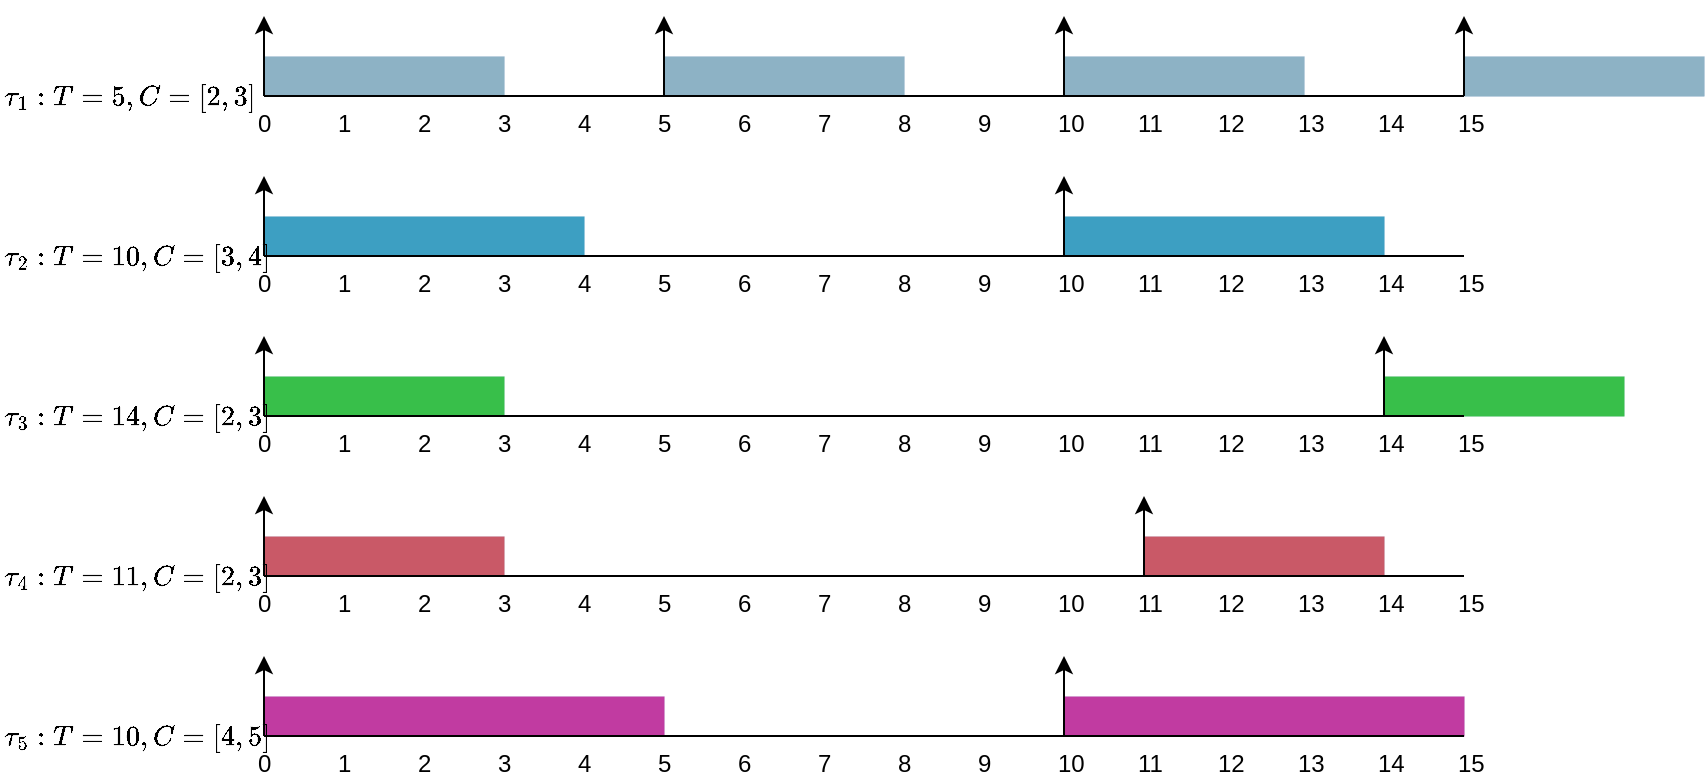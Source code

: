 <mxfile version="21.6.5" type="device">
  <diagram name="Page-1" id="137959604611520">
    <mxGraphModel dx="2037" dy="830" grid="1" gridSize="10" guides="1" toolTips="1" connect="1" arrows="1" fold="1" page="1" pageScale="1" pageWidth="850" pageHeight="1100" math="0" shadow="0">
      <root>
        <mxCell id="0" />
        <mxCell id="1" parent="0" />
        <mxCell id="137959604610656" value="" style="whiteSpace=wrap;rounded=0;fillColor=#8db2c5;strokeColor=#6c8ebf;dashed=0;inherit=default;html=1;strokeWidth=0;" vertex="1" parent="1">
  <mxGeometry x="0" y="20" width="120" height="20" as="geometry" />
</mxCell>
        <mxCell id="137959607595616" value="" style="whiteSpace=wrap;rounded=0;fillColor=none;strokeColor=none;dashed=0;inherit=default;html=1;strokeWidth=0;" vertex="1" parent="1">
  <mxGeometry x="0" y="0" width="0" height="0" as="geometry" />
</mxCell>
        <mxCell id="137959604611664" value="" style="whiteSpace=wrap;rounded=0;fillColor=none;strokeColor=none;dashed=0;inherit=default;html=1;strokeWidth=0;" vertex="1" parent="1">
  <mxGeometry x="0" y="40" width="0" height="0" as="geometry" />
</mxCell>
        <mxCell id="137959605761232" style="edgeStyle=orthogonalEdgeStyle;orthogonalLoop=1;rounded=0;jettySize=auto;" edge="1" parent="1" source="137959604611664" target="137959607595616">
  <mxGeometry relative="1" as="geometry" />
</mxCell>
        <mxCell id="137959605647408" value="" style="whiteSpace=wrap;rounded=0;fillColor=#8db2c5;strokeColor=#6c8ebf;dashed=0;inherit=default;html=1;strokeWidth=0;" vertex="1" parent="1">
  <mxGeometry x="200" y="20" width="120" height="20" as="geometry" />
</mxCell>
        <mxCell id="137959604612480" value="" style="whiteSpace=wrap;rounded=0;fillColor=none;strokeColor=none;dashed=0;inherit=default;html=1;strokeWidth=0;" vertex="1" parent="1">
  <mxGeometry x="200" y="0" width="0" height="0" as="geometry" />
</mxCell>
        <mxCell id="137959604612816" value="" style="whiteSpace=wrap;rounded=0;fillColor=none;strokeColor=none;dashed=0;inherit=default;html=1;strokeWidth=0;" vertex="1" parent="1">
  <mxGeometry x="200" y="40" width="0" height="0" as="geometry" />
</mxCell>
        <mxCell id="137959604612960" style="edgeStyle=orthogonalEdgeStyle;orthogonalLoop=1;rounded=0;jettySize=auto;" edge="1" parent="1" source="137959604612816" target="137959604612480">
  <mxGeometry relative="1" as="geometry" />
</mxCell>
        <mxCell id="137959604613008" value="" style="whiteSpace=wrap;rounded=0;fillColor=#8db2c5;strokeColor=#6c8ebf;dashed=0;inherit=default;html=1;strokeWidth=0;" vertex="1" parent="1">
  <mxGeometry x="400" y="20" width="120" height="20" as="geometry" />
</mxCell>
        <mxCell id="137959604613776" value="" style="whiteSpace=wrap;rounded=0;fillColor=none;strokeColor=none;dashed=0;inherit=default;html=1;strokeWidth=0;" vertex="1" parent="1">
  <mxGeometry x="400" y="0" width="0" height="0" as="geometry" />
</mxCell>
        <mxCell id="137959604614112" value="" style="whiteSpace=wrap;rounded=0;fillColor=none;strokeColor=none;dashed=0;inherit=default;html=1;strokeWidth=0;" vertex="1" parent="1">
  <mxGeometry x="400" y="40" width="0" height="0" as="geometry" />
</mxCell>
        <mxCell id="137959604614256" style="edgeStyle=orthogonalEdgeStyle;orthogonalLoop=1;rounded=0;jettySize=auto;" edge="1" parent="1" source="137959604614112" target="137959604613776">
  <mxGeometry relative="1" as="geometry" />
</mxCell>
        <mxCell id="137959604614304" value="" style="whiteSpace=wrap;rounded=0;fillColor=#8db2c5;strokeColor=#6c8ebf;dashed=0;inherit=default;html=1;strokeWidth=0;" vertex="1" parent="1">
  <mxGeometry x="600" y="20" width="120" height="20" as="geometry" />
</mxCell>
        <mxCell id="137959604615072" value="" style="whiteSpace=wrap;rounded=0;fillColor=none;strokeColor=none;dashed=0;inherit=default;html=1;strokeWidth=0;" vertex="1" parent="1">
  <mxGeometry x="600" y="0" width="0" height="0" as="geometry" />
</mxCell>
        <mxCell id="137959604615408" value="" style="whiteSpace=wrap;rounded=0;fillColor=none;strokeColor=none;dashed=0;inherit=default;html=1;strokeWidth=0;" vertex="1" parent="1">
  <mxGeometry x="600" y="40" width="0" height="0" as="geometry" />
</mxCell>
        <mxCell id="137959604615552" style="edgeStyle=orthogonalEdgeStyle;orthogonalLoop=1;rounded=0;jettySize=auto;" edge="1" parent="1" source="137959604615408" target="137959604615072">
  <mxGeometry relative="1" as="geometry" />
</mxCell>
        <mxCell id="137959604611040" value="" style="whiteSpace=wrap;rounded=0;fillColor=none;strokeColor=none;dashed=0;inherit=default;html=1;strokeWidth=0;" vertex="1" parent="1">
  <mxGeometry x="0" y="40" width="0" height="0" as="geometry" />
</mxCell>
        <mxCell id="137959604616272" value="" style="whiteSpace=wrap;rounded=0;fillColor=none;strokeColor=none;dashed=0;inherit=default;html=1;strokeWidth=0;" vertex="1" parent="1">
  <mxGeometry x="600" y="40" width="0" height="0" as="geometry" />
</mxCell>
        <mxCell id="137959604616416" style="edgeStyle=orthogonalEdgeStyle;orthogonalLoop=1;rounded=0;jettySize=auto;endArrow=none;" edge="1" parent="1" source="137959604616272" target="137959604611040">
  <mxGeometry relative="1" as="geometry" />
</mxCell>
        <mxCell id="137959604748368" value="0" style="text;whiteSpace=wrap;rounded=0;dashed=0;inherit=default;" vertex="1" parent="1">
  <mxGeometry x="-5" y="40" width="0" height="0" as="geometry" />
</mxCell>
        <mxCell id="137959604748560" value="1" style="text;whiteSpace=wrap;rounded=0;dashed=0;inherit=default;" vertex="1" parent="1">
  <mxGeometry x="35" y="40" width="0" height="0" as="geometry" />
</mxCell>
        <mxCell id="137959604748752" value="2" style="text;whiteSpace=wrap;rounded=0;dashed=0;inherit=default;" vertex="1" parent="1">
  <mxGeometry x="75" y="40" width="0" height="0" as="geometry" />
</mxCell>
        <mxCell id="137959604748944" value="3" style="text;whiteSpace=wrap;rounded=0;dashed=0;inherit=default;" vertex="1" parent="1">
  <mxGeometry x="115" y="40" width="0" height="0" as="geometry" />
</mxCell>
        <mxCell id="137959604749136" value="4" style="text;whiteSpace=wrap;rounded=0;dashed=0;inherit=default;" vertex="1" parent="1">
  <mxGeometry x="155" y="40" width="0" height="0" as="geometry" />
</mxCell>
        <mxCell id="137959604749328" value="5" style="text;whiteSpace=wrap;rounded=0;dashed=0;inherit=default;" vertex="1" parent="1">
  <mxGeometry x="195" y="40" width="0" height="0" as="geometry" />
</mxCell>
        <mxCell id="137959604749520" value="6" style="text;whiteSpace=wrap;rounded=0;dashed=0;inherit=default;" vertex="1" parent="1">
  <mxGeometry x="235" y="40" width="0" height="0" as="geometry" />
</mxCell>
        <mxCell id="137959604749712" value="7" style="text;whiteSpace=wrap;rounded=0;dashed=0;inherit=default;" vertex="1" parent="1">
  <mxGeometry x="275" y="40" width="0" height="0" as="geometry" />
</mxCell>
        <mxCell id="137959604749904" value="8" style="text;whiteSpace=wrap;rounded=0;dashed=0;inherit=default;" vertex="1" parent="1">
  <mxGeometry x="315" y="40" width="0" height="0" as="geometry" />
</mxCell>
        <mxCell id="137959604750096" value="9" style="text;whiteSpace=wrap;rounded=0;dashed=0;inherit=default;" vertex="1" parent="1">
  <mxGeometry x="355" y="40" width="0" height="0" as="geometry" />
</mxCell>
        <mxCell id="137959604750288" value="10" style="text;whiteSpace=wrap;rounded=0;dashed=0;inherit=default;" vertex="1" parent="1">
  <mxGeometry x="395" y="40" width="0" height="0" as="geometry" />
</mxCell>
        <mxCell id="137959604750480" value="11" style="text;whiteSpace=wrap;rounded=0;dashed=0;inherit=default;" vertex="1" parent="1">
  <mxGeometry x="435" y="40" width="0" height="0" as="geometry" />
</mxCell>
        <mxCell id="137959604750672" value="12" style="text;whiteSpace=wrap;rounded=0;dashed=0;inherit=default;" vertex="1" parent="1">
  <mxGeometry x="475" y="40" width="0" height="0" as="geometry" />
</mxCell>
        <mxCell id="137959604750864" value="13" style="text;whiteSpace=wrap;rounded=0;dashed=0;inherit=default;" vertex="1" parent="1">
  <mxGeometry x="515" y="40" width="0" height="0" as="geometry" />
</mxCell>
        <mxCell id="137959604751056" value="14" style="text;whiteSpace=wrap;rounded=0;dashed=0;inherit=default;" vertex="1" parent="1">
  <mxGeometry x="555" y="40" width="0" height="0" as="geometry" />
</mxCell>
        <mxCell id="137959604751248" value="15" style="text;whiteSpace=wrap;rounded=0;dashed=0;inherit=default;" vertex="1" parent="1">
  <mxGeometry x="595" y="40" width="0" height="0" as="geometry" />
</mxCell>
        <mxCell id="137959604751392" value="$$\tau_1: T=5, C=[2,3]$$" style="text;whiteSpace=wrap;rounded=0;dashed=0;inherit=default;" vertex="1" parent="1">
  <mxGeometry x="-132.0" y="15" width="120" height="40" as="geometry" />
</mxCell>
        <mxCell id="137959604751536" value="" style="whiteSpace=wrap;rounded=0;fillColor=#3d9fc2;strokeColor=#6c8ebf;dashed=0;inherit=default;html=1;strokeWidth=0;" vertex="1" parent="1">
  <mxGeometry x="0" y="100" width="160" height="20" as="geometry" />
</mxCell>
        <mxCell id="137959605876880" value="" style="whiteSpace=wrap;rounded=0;fillColor=none;strokeColor=none;dashed=0;inherit=default;html=1;strokeWidth=0;" vertex="1" parent="1">
  <mxGeometry x="0" y="80" width="0" height="0" as="geometry" />
</mxCell>
        <mxCell id="137959604752016" value="" style="whiteSpace=wrap;rounded=0;fillColor=none;strokeColor=none;dashed=0;inherit=default;html=1;strokeWidth=0;" vertex="1" parent="1">
  <mxGeometry x="0" y="120" width="0" height="0" as="geometry" />
</mxCell>
        <mxCell id="137959604752160" style="edgeStyle=orthogonalEdgeStyle;orthogonalLoop=1;rounded=0;jettySize=auto;" edge="1" parent="1" source="137959604752016" target="137959605876880">
  <mxGeometry relative="1" as="geometry" />
</mxCell>
        <mxCell id="137959604752208" value="" style="whiteSpace=wrap;rounded=0;fillColor=#3d9fc2;strokeColor=#6c8ebf;dashed=0;inherit=default;html=1;strokeWidth=0;" vertex="1" parent="1">
  <mxGeometry x="400" y="100" width="160" height="20" as="geometry" />
</mxCell>
        <mxCell id="137959604752976" value="" style="whiteSpace=wrap;rounded=0;fillColor=none;strokeColor=none;dashed=0;inherit=default;html=1;strokeWidth=0;" vertex="1" parent="1">
  <mxGeometry x="400" y="80" width="0" height="0" as="geometry" />
</mxCell>
        <mxCell id="137959604753312" value="" style="whiteSpace=wrap;rounded=0;fillColor=none;strokeColor=none;dashed=0;inherit=default;html=1;strokeWidth=0;" vertex="1" parent="1">
  <mxGeometry x="400" y="120" width="0" height="0" as="geometry" />
</mxCell>
        <mxCell id="137959604753456" style="edgeStyle=orthogonalEdgeStyle;orthogonalLoop=1;rounded=0;jettySize=auto;" edge="1" parent="1" source="137959604753312" target="137959604752976">
  <mxGeometry relative="1" as="geometry" />
</mxCell>
        <mxCell id="137959604751584" value="" style="whiteSpace=wrap;rounded=0;fillColor=none;strokeColor=none;dashed=0;inherit=default;html=1;strokeWidth=0;" vertex="1" parent="1">
  <mxGeometry x="0" y="120" width="0" height="0" as="geometry" />
</mxCell>
        <mxCell id="137959604754176" value="" style="whiteSpace=wrap;rounded=0;fillColor=none;strokeColor=none;dashed=0;inherit=default;html=1;strokeWidth=0;" vertex="1" parent="1">
  <mxGeometry x="600" y="120" width="0" height="0" as="geometry" />
</mxCell>
        <mxCell id="137959604754320" style="edgeStyle=orthogonalEdgeStyle;orthogonalLoop=1;rounded=0;jettySize=auto;endArrow=none;" edge="1" parent="1" source="137959604754176" target="137959604751584">
  <mxGeometry relative="1" as="geometry" />
</mxCell>
        <mxCell id="137959604755184" value="0" style="text;whiteSpace=wrap;rounded=0;dashed=0;inherit=default;" vertex="1" parent="1">
  <mxGeometry x="-5" y="120" width="0" height="0" as="geometry" />
</mxCell>
        <mxCell id="137959604755376" value="1" style="text;whiteSpace=wrap;rounded=0;dashed=0;inherit=default;" vertex="1" parent="1">
  <mxGeometry x="35" y="120" width="0" height="0" as="geometry" />
</mxCell>
        <mxCell id="137959604755568" value="2" style="text;whiteSpace=wrap;rounded=0;dashed=0;inherit=default;" vertex="1" parent="1">
  <mxGeometry x="75" y="120" width="0" height="0" as="geometry" />
</mxCell>
        <mxCell id="137959604755760" value="3" style="text;whiteSpace=wrap;rounded=0;dashed=0;inherit=default;" vertex="1" parent="1">
  <mxGeometry x="115" y="120" width="0" height="0" as="geometry" />
</mxCell>
        <mxCell id="137959604755952" value="4" style="text;whiteSpace=wrap;rounded=0;dashed=0;inherit=default;" vertex="1" parent="1">
  <mxGeometry x="155" y="120" width="0" height="0" as="geometry" />
</mxCell>
        <mxCell id="137959604756144" value="5" style="text;whiteSpace=wrap;rounded=0;dashed=0;inherit=default;" vertex="1" parent="1">
  <mxGeometry x="195" y="120" width="0" height="0" as="geometry" />
</mxCell>
        <mxCell id="137959604756336" value="6" style="text;whiteSpace=wrap;rounded=0;dashed=0;inherit=default;" vertex="1" parent="1">
  <mxGeometry x="235" y="120" width="0" height="0" as="geometry" />
</mxCell>
        <mxCell id="137959604756528" value="7" style="text;whiteSpace=wrap;rounded=0;dashed=0;inherit=default;" vertex="1" parent="1">
  <mxGeometry x="275" y="120" width="0" height="0" as="geometry" />
</mxCell>
        <mxCell id="137959604756720" value="8" style="text;whiteSpace=wrap;rounded=0;dashed=0;inherit=default;" vertex="1" parent="1">
  <mxGeometry x="315" y="120" width="0" height="0" as="geometry" />
</mxCell>
        <mxCell id="137959604756912" value="9" style="text;whiteSpace=wrap;rounded=0;dashed=0;inherit=default;" vertex="1" parent="1">
  <mxGeometry x="355" y="120" width="0" height="0" as="geometry" />
</mxCell>
        <mxCell id="137959604757104" value="10" style="text;whiteSpace=wrap;rounded=0;dashed=0;inherit=default;" vertex="1" parent="1">
  <mxGeometry x="395" y="120" width="0" height="0" as="geometry" />
</mxCell>
        <mxCell id="137959606501104" value="11" style="text;whiteSpace=wrap;rounded=0;dashed=0;inherit=default;" vertex="1" parent="1">
  <mxGeometry x="435" y="120" width="0" height="0" as="geometry" />
</mxCell>
        <mxCell id="137959606404400" value="12" style="text;whiteSpace=wrap;rounded=0;dashed=0;inherit=default;" vertex="1" parent="1">
  <mxGeometry x="475" y="120" width="0" height="0" as="geometry" />
</mxCell>
        <mxCell id="137959604757296" value="13" style="text;whiteSpace=wrap;rounded=0;dashed=0;inherit=default;" vertex="1" parent="1">
  <mxGeometry x="515" y="120" width="0" height="0" as="geometry" />
</mxCell>
        <mxCell id="137959604757488" value="14" style="text;whiteSpace=wrap;rounded=0;dashed=0;inherit=default;" vertex="1" parent="1">
  <mxGeometry x="555" y="120" width="0" height="0" as="geometry" />
</mxCell>
        <mxCell id="137959604757680" value="15" style="text;whiteSpace=wrap;rounded=0;dashed=0;inherit=default;" vertex="1" parent="1">
  <mxGeometry x="595" y="120" width="0" height="0" as="geometry" />
</mxCell>
        <mxCell id="137959604757824" value="$$\tau_2: T=10, C=[3,4]$$" style="text;whiteSpace=wrap;rounded=0;dashed=0;inherit=default;" vertex="1" parent="1">
  <mxGeometry x="-132.0" y="95" width="120" height="40" as="geometry" />
</mxCell>
        <mxCell id="137959604754368" value="" style="whiteSpace=wrap;rounded=0;fillColor=#38bf4a;strokeColor=#6c8ebf;dashed=0;inherit=default;html=1;strokeWidth=0;" vertex="1" parent="1">
  <mxGeometry x="0" y="180" width="120" height="20" as="geometry" />
</mxCell>
        <mxCell id="137959604758160" value="" style="whiteSpace=wrap;rounded=0;fillColor=none;strokeColor=none;dashed=0;inherit=default;html=1;strokeWidth=0;" vertex="1" parent="1">
  <mxGeometry x="0" y="160" width="0" height="0" as="geometry" />
</mxCell>
        <mxCell id="137959604758496" value="" style="whiteSpace=wrap;rounded=0;fillColor=none;strokeColor=none;dashed=0;inherit=default;html=1;strokeWidth=0;" vertex="1" parent="1">
  <mxGeometry x="0" y="200" width="0" height="0" as="geometry" />
</mxCell>
        <mxCell id="137959604758640" style="edgeStyle=orthogonalEdgeStyle;orthogonalLoop=1;rounded=0;jettySize=auto;" edge="1" parent="1" source="137959604758496" target="137959604758160">
  <mxGeometry relative="1" as="geometry" />
</mxCell>
        <mxCell id="137959604758688" value="" style="whiteSpace=wrap;rounded=0;fillColor=#38bf4a;strokeColor=#6c8ebf;dashed=0;inherit=default;html=1;strokeWidth=0;" vertex="1" parent="1">
  <mxGeometry x="560" y="180" width="120" height="20" as="geometry" />
</mxCell>
        <mxCell id="137959604759456" value="" style="whiteSpace=wrap;rounded=0;fillColor=none;strokeColor=none;dashed=0;inherit=default;html=1;strokeWidth=0;" vertex="1" parent="1">
  <mxGeometry x="560" y="160" width="0" height="0" as="geometry" />
</mxCell>
        <mxCell id="137959604759792" value="" style="whiteSpace=wrap;rounded=0;fillColor=none;strokeColor=none;dashed=0;inherit=default;html=1;strokeWidth=0;" vertex="1" parent="1">
  <mxGeometry x="560" y="200" width="0" height="0" as="geometry" />
</mxCell>
        <mxCell id="137959604614352" style="edgeStyle=orthogonalEdgeStyle;orthogonalLoop=1;rounded=0;jettySize=auto;" edge="1" parent="1" source="137959604759792" target="137959604759456">
  <mxGeometry relative="1" as="geometry" />
</mxCell>
        <mxCell id="137959604757968" value="" style="whiteSpace=wrap;rounded=0;fillColor=none;strokeColor=none;dashed=0;inherit=default;html=1;strokeWidth=0;" vertex="1" parent="1">
  <mxGeometry x="0" y="200" width="0" height="0" as="geometry" />
</mxCell>
        <mxCell id="137959604760608" value="" style="whiteSpace=wrap;rounded=0;fillColor=none;strokeColor=none;dashed=0;inherit=default;html=1;strokeWidth=0;" vertex="1" parent="1">
  <mxGeometry x="600" y="200" width="0" height="0" as="geometry" />
</mxCell>
        <mxCell id="137959604760752" style="edgeStyle=orthogonalEdgeStyle;orthogonalLoop=1;rounded=0;jettySize=auto;endArrow=none;" edge="1" parent="1" source="137959604760608" target="137959604757968">
  <mxGeometry relative="1" as="geometry" />
</mxCell>
        <mxCell id="137959604761616" value="0" style="text;whiteSpace=wrap;rounded=0;dashed=0;inherit=default;" vertex="1" parent="1">
  <mxGeometry x="-5" y="200" width="0" height="0" as="geometry" />
</mxCell>
        <mxCell id="137959604761808" value="1" style="text;whiteSpace=wrap;rounded=0;dashed=0;inherit=default;" vertex="1" parent="1">
  <mxGeometry x="35" y="200" width="0" height="0" as="geometry" />
</mxCell>
        <mxCell id="137959604762000" value="2" style="text;whiteSpace=wrap;rounded=0;dashed=0;inherit=default;" vertex="1" parent="1">
  <mxGeometry x="75" y="200" width="0" height="0" as="geometry" />
</mxCell>
        <mxCell id="137959604762192" value="3" style="text;whiteSpace=wrap;rounded=0;dashed=0;inherit=default;" vertex="1" parent="1">
  <mxGeometry x="115" y="200" width="0" height="0" as="geometry" />
</mxCell>
        <mxCell id="137959604762384" value="4" style="text;whiteSpace=wrap;rounded=0;dashed=0;inherit=default;" vertex="1" parent="1">
  <mxGeometry x="155" y="200" width="0" height="0" as="geometry" />
</mxCell>
        <mxCell id="137959604762576" value="5" style="text;whiteSpace=wrap;rounded=0;dashed=0;inherit=default;" vertex="1" parent="1">
  <mxGeometry x="195" y="200" width="0" height="0" as="geometry" />
</mxCell>
        <mxCell id="137959604762768" value="6" style="text;whiteSpace=wrap;rounded=0;dashed=0;inherit=default;" vertex="1" parent="1">
  <mxGeometry x="235" y="200" width="0" height="0" as="geometry" />
</mxCell>
        <mxCell id="137959604762960" value="7" style="text;whiteSpace=wrap;rounded=0;dashed=0;inherit=default;" vertex="1" parent="1">
  <mxGeometry x="275" y="200" width="0" height="0" as="geometry" />
</mxCell>
        <mxCell id="137959604763152" value="8" style="text;whiteSpace=wrap;rounded=0;dashed=0;inherit=default;" vertex="1" parent="1">
  <mxGeometry x="315" y="200" width="0" height="0" as="geometry" />
</mxCell>
        <mxCell id="137959604763344" value="9" style="text;whiteSpace=wrap;rounded=0;dashed=0;inherit=default;" vertex="1" parent="1">
  <mxGeometry x="355" y="200" width="0" height="0" as="geometry" />
</mxCell>
        <mxCell id="137959604763536" value="10" style="text;whiteSpace=wrap;rounded=0;dashed=0;inherit=default;" vertex="1" parent="1">
  <mxGeometry x="395" y="200" width="0" height="0" as="geometry" />
</mxCell>
        <mxCell id="137959604763728" value="11" style="text;whiteSpace=wrap;rounded=0;dashed=0;inherit=default;" vertex="1" parent="1">
  <mxGeometry x="435" y="200" width="0" height="0" as="geometry" />
</mxCell>
        <mxCell id="137959604763920" value="12" style="text;whiteSpace=wrap;rounded=0;dashed=0;inherit=default;" vertex="1" parent="1">
  <mxGeometry x="475" y="200" width="0" height="0" as="geometry" />
</mxCell>
        <mxCell id="137959604764112" value="13" style="text;whiteSpace=wrap;rounded=0;dashed=0;inherit=default;" vertex="1" parent="1">
  <mxGeometry x="515" y="200" width="0" height="0" as="geometry" />
</mxCell>
        <mxCell id="137959604764304" value="14" style="text;whiteSpace=wrap;rounded=0;dashed=0;inherit=default;" vertex="1" parent="1">
  <mxGeometry x="555" y="200" width="0" height="0" as="geometry" />
</mxCell>
        <mxCell id="137959604764496" value="15" style="text;whiteSpace=wrap;rounded=0;dashed=0;inherit=default;" vertex="1" parent="1">
  <mxGeometry x="595" y="200" width="0" height="0" as="geometry" />
</mxCell>
        <mxCell id="137959604764640" value="$$\tau_3: T=14, C=[2,3]$$" style="text;whiteSpace=wrap;rounded=0;dashed=0;inherit=default;" vertex="1" parent="1">
  <mxGeometry x="-132.0" y="175" width="120" height="40" as="geometry" />
</mxCell>
        <mxCell id="137959604616464" value="" style="whiteSpace=wrap;rounded=0;fillColor=#c95967;strokeColor=#6c8ebf;dashed=0;inherit=default;html=1;strokeWidth=0;" vertex="1" parent="1">
  <mxGeometry x="0" y="260" width="120" height="20" as="geometry" />
</mxCell>
        <mxCell id="137959604846960" value="" style="whiteSpace=wrap;rounded=0;fillColor=none;strokeColor=none;dashed=0;inherit=default;html=1;strokeWidth=0;" vertex="1" parent="1">
  <mxGeometry x="0" y="240" width="0" height="0" as="geometry" />
</mxCell>
        <mxCell id="137959604847296" value="" style="whiteSpace=wrap;rounded=0;fillColor=none;strokeColor=none;dashed=0;inherit=default;html=1;strokeWidth=0;" vertex="1" parent="1">
  <mxGeometry x="0" y="280" width="0" height="0" as="geometry" />
</mxCell>
        <mxCell id="137959604847440" style="edgeStyle=orthogonalEdgeStyle;orthogonalLoop=1;rounded=0;jettySize=auto;" edge="1" parent="1" source="137959604847296" target="137959604846960">
  <mxGeometry relative="1" as="geometry" />
</mxCell>
        <mxCell id="137959604847488" value="" style="whiteSpace=wrap;rounded=0;fillColor=#c95967;strokeColor=#6c8ebf;dashed=0;inherit=default;html=1;strokeWidth=0;" vertex="1" parent="1">
  <mxGeometry x="440" y="260" width="120" height="20" as="geometry" />
</mxCell>
        <mxCell id="137959604848256" value="" style="whiteSpace=wrap;rounded=0;fillColor=none;strokeColor=none;dashed=0;inherit=default;html=1;strokeWidth=0;" vertex="1" parent="1">
  <mxGeometry x="440" y="240" width="0" height="0" as="geometry" />
</mxCell>
        <mxCell id="137959604848592" value="" style="whiteSpace=wrap;rounded=0;fillColor=none;strokeColor=none;dashed=0;inherit=default;html=1;strokeWidth=0;" vertex="1" parent="1">
  <mxGeometry x="440" y="280" width="0" height="0" as="geometry" />
</mxCell>
        <mxCell id="137959604848736" style="edgeStyle=orthogonalEdgeStyle;orthogonalLoop=1;rounded=0;jettySize=auto;" edge="1" parent="1" source="137959604848592" target="137959604848256">
  <mxGeometry relative="1" as="geometry" />
</mxCell>
        <mxCell id="137959604846768" value="" style="whiteSpace=wrap;rounded=0;fillColor=none;strokeColor=none;dashed=0;inherit=default;html=1;strokeWidth=0;" vertex="1" parent="1">
  <mxGeometry x="0" y="280" width="0" height="0" as="geometry" />
</mxCell>
        <mxCell id="137959604849456" value="" style="whiteSpace=wrap;rounded=0;fillColor=none;strokeColor=none;dashed=0;inherit=default;html=1;strokeWidth=0;" vertex="1" parent="1">
  <mxGeometry x="600" y="280" width="0" height="0" as="geometry" />
</mxCell>
        <mxCell id="137959605877984" style="edgeStyle=orthogonalEdgeStyle;orthogonalLoop=1;rounded=0;jettySize=auto;endArrow=none;" edge="1" parent="1" source="137959604849456" target="137959604846768">
  <mxGeometry relative="1" as="geometry" />
</mxCell>
        <mxCell id="137959604850368" value="0" style="text;whiteSpace=wrap;rounded=0;dashed=0;inherit=default;" vertex="1" parent="1">
  <mxGeometry x="-5" y="280" width="0" height="0" as="geometry" />
</mxCell>
        <mxCell id="137959604850560" value="1" style="text;whiteSpace=wrap;rounded=0;dashed=0;inherit=default;" vertex="1" parent="1">
  <mxGeometry x="35" y="280" width="0" height="0" as="geometry" />
</mxCell>
        <mxCell id="137959604850752" value="2" style="text;whiteSpace=wrap;rounded=0;dashed=0;inherit=default;" vertex="1" parent="1">
  <mxGeometry x="75" y="280" width="0" height="0" as="geometry" />
</mxCell>
        <mxCell id="137959604850944" value="3" style="text;whiteSpace=wrap;rounded=0;dashed=0;inherit=default;" vertex="1" parent="1">
  <mxGeometry x="115" y="280" width="0" height="0" as="geometry" />
</mxCell>
        <mxCell id="137959604851136" value="4" style="text;whiteSpace=wrap;rounded=0;dashed=0;inherit=default;" vertex="1" parent="1">
  <mxGeometry x="155" y="280" width="0" height="0" as="geometry" />
</mxCell>
        <mxCell id="137959604851328" value="5" style="text;whiteSpace=wrap;rounded=0;dashed=0;inherit=default;" vertex="1" parent="1">
  <mxGeometry x="195" y="280" width="0" height="0" as="geometry" />
</mxCell>
        <mxCell id="137959604851520" value="6" style="text;whiteSpace=wrap;rounded=0;dashed=0;inherit=default;" vertex="1" parent="1">
  <mxGeometry x="235" y="280" width="0" height="0" as="geometry" />
</mxCell>
        <mxCell id="137959604851712" value="7" style="text;whiteSpace=wrap;rounded=0;dashed=0;inherit=default;" vertex="1" parent="1">
  <mxGeometry x="275" y="280" width="0" height="0" as="geometry" />
</mxCell>
        <mxCell id="137959604851904" value="8" style="text;whiteSpace=wrap;rounded=0;dashed=0;inherit=default;" vertex="1" parent="1">
  <mxGeometry x="315" y="280" width="0" height="0" as="geometry" />
</mxCell>
        <mxCell id="137959604852096" value="9" style="text;whiteSpace=wrap;rounded=0;dashed=0;inherit=default;" vertex="1" parent="1">
  <mxGeometry x="355" y="280" width="0" height="0" as="geometry" />
</mxCell>
        <mxCell id="137959604852288" value="10" style="text;whiteSpace=wrap;rounded=0;dashed=0;inherit=default;" vertex="1" parent="1">
  <mxGeometry x="395" y="280" width="0" height="0" as="geometry" />
</mxCell>
        <mxCell id="137959604852480" value="11" style="text;whiteSpace=wrap;rounded=0;dashed=0;inherit=default;" vertex="1" parent="1">
  <mxGeometry x="435" y="280" width="0" height="0" as="geometry" />
</mxCell>
        <mxCell id="137959604852672" value="12" style="text;whiteSpace=wrap;rounded=0;dashed=0;inherit=default;" vertex="1" parent="1">
  <mxGeometry x="475" y="280" width="0" height="0" as="geometry" />
</mxCell>
        <mxCell id="137959604852864" value="13" style="text;whiteSpace=wrap;rounded=0;dashed=0;inherit=default;" vertex="1" parent="1">
  <mxGeometry x="515" y="280" width="0" height="0" as="geometry" />
</mxCell>
        <mxCell id="137959604853056" value="14" style="text;whiteSpace=wrap;rounded=0;dashed=0;inherit=default;" vertex="1" parent="1">
  <mxGeometry x="555" y="280" width="0" height="0" as="geometry" />
</mxCell>
        <mxCell id="137959604853248" value="15" style="text;whiteSpace=wrap;rounded=0;dashed=0;inherit=default;" vertex="1" parent="1">
  <mxGeometry x="595" y="280" width="0" height="0" as="geometry" />
</mxCell>
        <mxCell id="137959604853392" value="$$\tau_4: T=11, C=[2,3]$$" style="text;whiteSpace=wrap;rounded=0;dashed=0;inherit=default;" vertex="1" parent="1">
  <mxGeometry x="-132.0" y="255" width="120" height="40" as="geometry" />
</mxCell>
        <mxCell id="137959604849072" value="" style="whiteSpace=wrap;rounded=0;fillColor=#c13ba1;strokeColor=#6c8ebf;dashed=0;inherit=default;html=1;strokeWidth=0;" vertex="1" parent="1">
  <mxGeometry x="0" y="340" width="200" height="20" as="geometry" />
</mxCell>
        <mxCell id="137959604853728" value="" style="whiteSpace=wrap;rounded=0;fillColor=none;strokeColor=none;dashed=0;inherit=default;html=1;strokeWidth=0;" vertex="1" parent="1">
  <mxGeometry x="0" y="320" width="0" height="0" as="geometry" />
</mxCell>
        <mxCell id="137959604854064" value="" style="whiteSpace=wrap;rounded=0;fillColor=none;strokeColor=none;dashed=0;inherit=default;html=1;strokeWidth=0;" vertex="1" parent="1">
  <mxGeometry x="0" y="360" width="0" height="0" as="geometry" />
</mxCell>
        <mxCell id="137959604854208" style="edgeStyle=orthogonalEdgeStyle;orthogonalLoop=1;rounded=0;jettySize=auto;" edge="1" parent="1" source="137959604854064" target="137959604853728">
  <mxGeometry relative="1" as="geometry" />
</mxCell>
        <mxCell id="137959604854256" value="" style="whiteSpace=wrap;rounded=0;fillColor=#c13ba1;strokeColor=#6c8ebf;dashed=0;inherit=default;html=1;strokeWidth=0;" vertex="1" parent="1">
  <mxGeometry x="400" y="340" width="200" height="20" as="geometry" />
</mxCell>
        <mxCell id="137959604855024" value="" style="whiteSpace=wrap;rounded=0;fillColor=none;strokeColor=none;dashed=0;inherit=default;html=1;strokeWidth=0;" vertex="1" parent="1">
  <mxGeometry x="400" y="320" width="0" height="0" as="geometry" />
</mxCell>
        <mxCell id="137959604855360" value="" style="whiteSpace=wrap;rounded=0;fillColor=none;strokeColor=none;dashed=0;inherit=default;html=1;strokeWidth=0;" vertex="1" parent="1">
  <mxGeometry x="400" y="360" width="0" height="0" as="geometry" />
</mxCell>
        <mxCell id="137959604855504" style="edgeStyle=orthogonalEdgeStyle;orthogonalLoop=1;rounded=0;jettySize=auto;" edge="1" parent="1" source="137959604855360" target="137959604855024">
  <mxGeometry relative="1" as="geometry" />
</mxCell>
        <mxCell id="137959604853536" value="" style="whiteSpace=wrap;rounded=0;fillColor=none;strokeColor=none;dashed=0;inherit=default;html=1;strokeWidth=0;" vertex="1" parent="1">
  <mxGeometry x="0" y="360" width="0" height="0" as="geometry" />
</mxCell>
        <mxCell id="137959604856224" value="" style="whiteSpace=wrap;rounded=0;fillColor=none;strokeColor=none;dashed=0;inherit=default;html=1;strokeWidth=0;" vertex="1" parent="1">
  <mxGeometry x="600" y="360" width="0" height="0" as="geometry" />
</mxCell>
        <mxCell id="137959604856368" style="edgeStyle=orthogonalEdgeStyle;orthogonalLoop=1;rounded=0;jettySize=auto;endArrow=none;" edge="1" parent="1" source="137959604856224" target="137959604853536">
  <mxGeometry relative="1" as="geometry" />
</mxCell>
        <mxCell id="137959604857232" value="0" style="text;whiteSpace=wrap;rounded=0;dashed=0;inherit=default;" vertex="1" parent="1">
  <mxGeometry x="-5" y="360" width="0" height="0" as="geometry" />
</mxCell>
        <mxCell id="137959604857424" value="1" style="text;whiteSpace=wrap;rounded=0;dashed=0;inherit=default;" vertex="1" parent="1">
  <mxGeometry x="35" y="360" width="0" height="0" as="geometry" />
</mxCell>
        <mxCell id="137959604857616" value="2" style="text;whiteSpace=wrap;rounded=0;dashed=0;inherit=default;" vertex="1" parent="1">
  <mxGeometry x="75" y="360" width="0" height="0" as="geometry" />
</mxCell>
        <mxCell id="137959604857808" value="3" style="text;whiteSpace=wrap;rounded=0;dashed=0;inherit=default;" vertex="1" parent="1">
  <mxGeometry x="115" y="360" width="0" height="0" as="geometry" />
</mxCell>
        <mxCell id="137959604858000" value="4" style="text;whiteSpace=wrap;rounded=0;dashed=0;inherit=default;" vertex="1" parent="1">
  <mxGeometry x="155" y="360" width="0" height="0" as="geometry" />
</mxCell>
        <mxCell id="137959604858192" value="5" style="text;whiteSpace=wrap;rounded=0;dashed=0;inherit=default;" vertex="1" parent="1">
  <mxGeometry x="195" y="360" width="0" height="0" as="geometry" />
</mxCell>
        <mxCell id="137959604858384" value="6" style="text;whiteSpace=wrap;rounded=0;dashed=0;inherit=default;" vertex="1" parent="1">
  <mxGeometry x="235" y="360" width="0" height="0" as="geometry" />
</mxCell>
        <mxCell id="137959604858576" value="7" style="text;whiteSpace=wrap;rounded=0;dashed=0;inherit=default;" vertex="1" parent="1">
  <mxGeometry x="275" y="360" width="0" height="0" as="geometry" />
</mxCell>
        <mxCell id="137959604858768" value="8" style="text;whiteSpace=wrap;rounded=0;dashed=0;inherit=default;" vertex="1" parent="1">
  <mxGeometry x="315" y="360" width="0" height="0" as="geometry" />
</mxCell>
        <mxCell id="137959604858960" value="9" style="text;whiteSpace=wrap;rounded=0;dashed=0;inherit=default;" vertex="1" parent="1">
  <mxGeometry x="355" y="360" width="0" height="0" as="geometry" />
</mxCell>
        <mxCell id="137959604859152" value="10" style="text;whiteSpace=wrap;rounded=0;dashed=0;inherit=default;" vertex="1" parent="1">
  <mxGeometry x="395" y="360" width="0" height="0" as="geometry" />
</mxCell>
        <mxCell id="137959604859344" value="11" style="text;whiteSpace=wrap;rounded=0;dashed=0;inherit=default;" vertex="1" parent="1">
  <mxGeometry x="435" y="360" width="0" height="0" as="geometry" />
</mxCell>
        <mxCell id="137959604859536" value="12" style="text;whiteSpace=wrap;rounded=0;dashed=0;inherit=default;" vertex="1" parent="1">
  <mxGeometry x="475" y="360" width="0" height="0" as="geometry" />
</mxCell>
        <mxCell id="137959604859728" value="13" style="text;whiteSpace=wrap;rounded=0;dashed=0;inherit=default;" vertex="1" parent="1">
  <mxGeometry x="515" y="360" width="0" height="0" as="geometry" />
</mxCell>
        <mxCell id="137959604859920" value="14" style="text;whiteSpace=wrap;rounded=0;dashed=0;inherit=default;" vertex="1" parent="1">
  <mxGeometry x="555" y="360" width="0" height="0" as="geometry" />
</mxCell>
        <mxCell id="137959604860112" value="15" style="text;whiteSpace=wrap;rounded=0;dashed=0;inherit=default;" vertex="1" parent="1">
  <mxGeometry x="595" y="360" width="0" height="0" as="geometry" />
</mxCell>
        <mxCell id="137959604860256" value="$$\tau_5: T=10, C=[4,5]$$" style="text;whiteSpace=wrap;rounded=0;dashed=0;inherit=default;" vertex="1" parent="1">
  <mxGeometry x="-132.0" y="335" width="120" height="40" as="geometry" />
</mxCell>
      </root>
    </mxGraphModel>
  </diagram>
</mxfile>